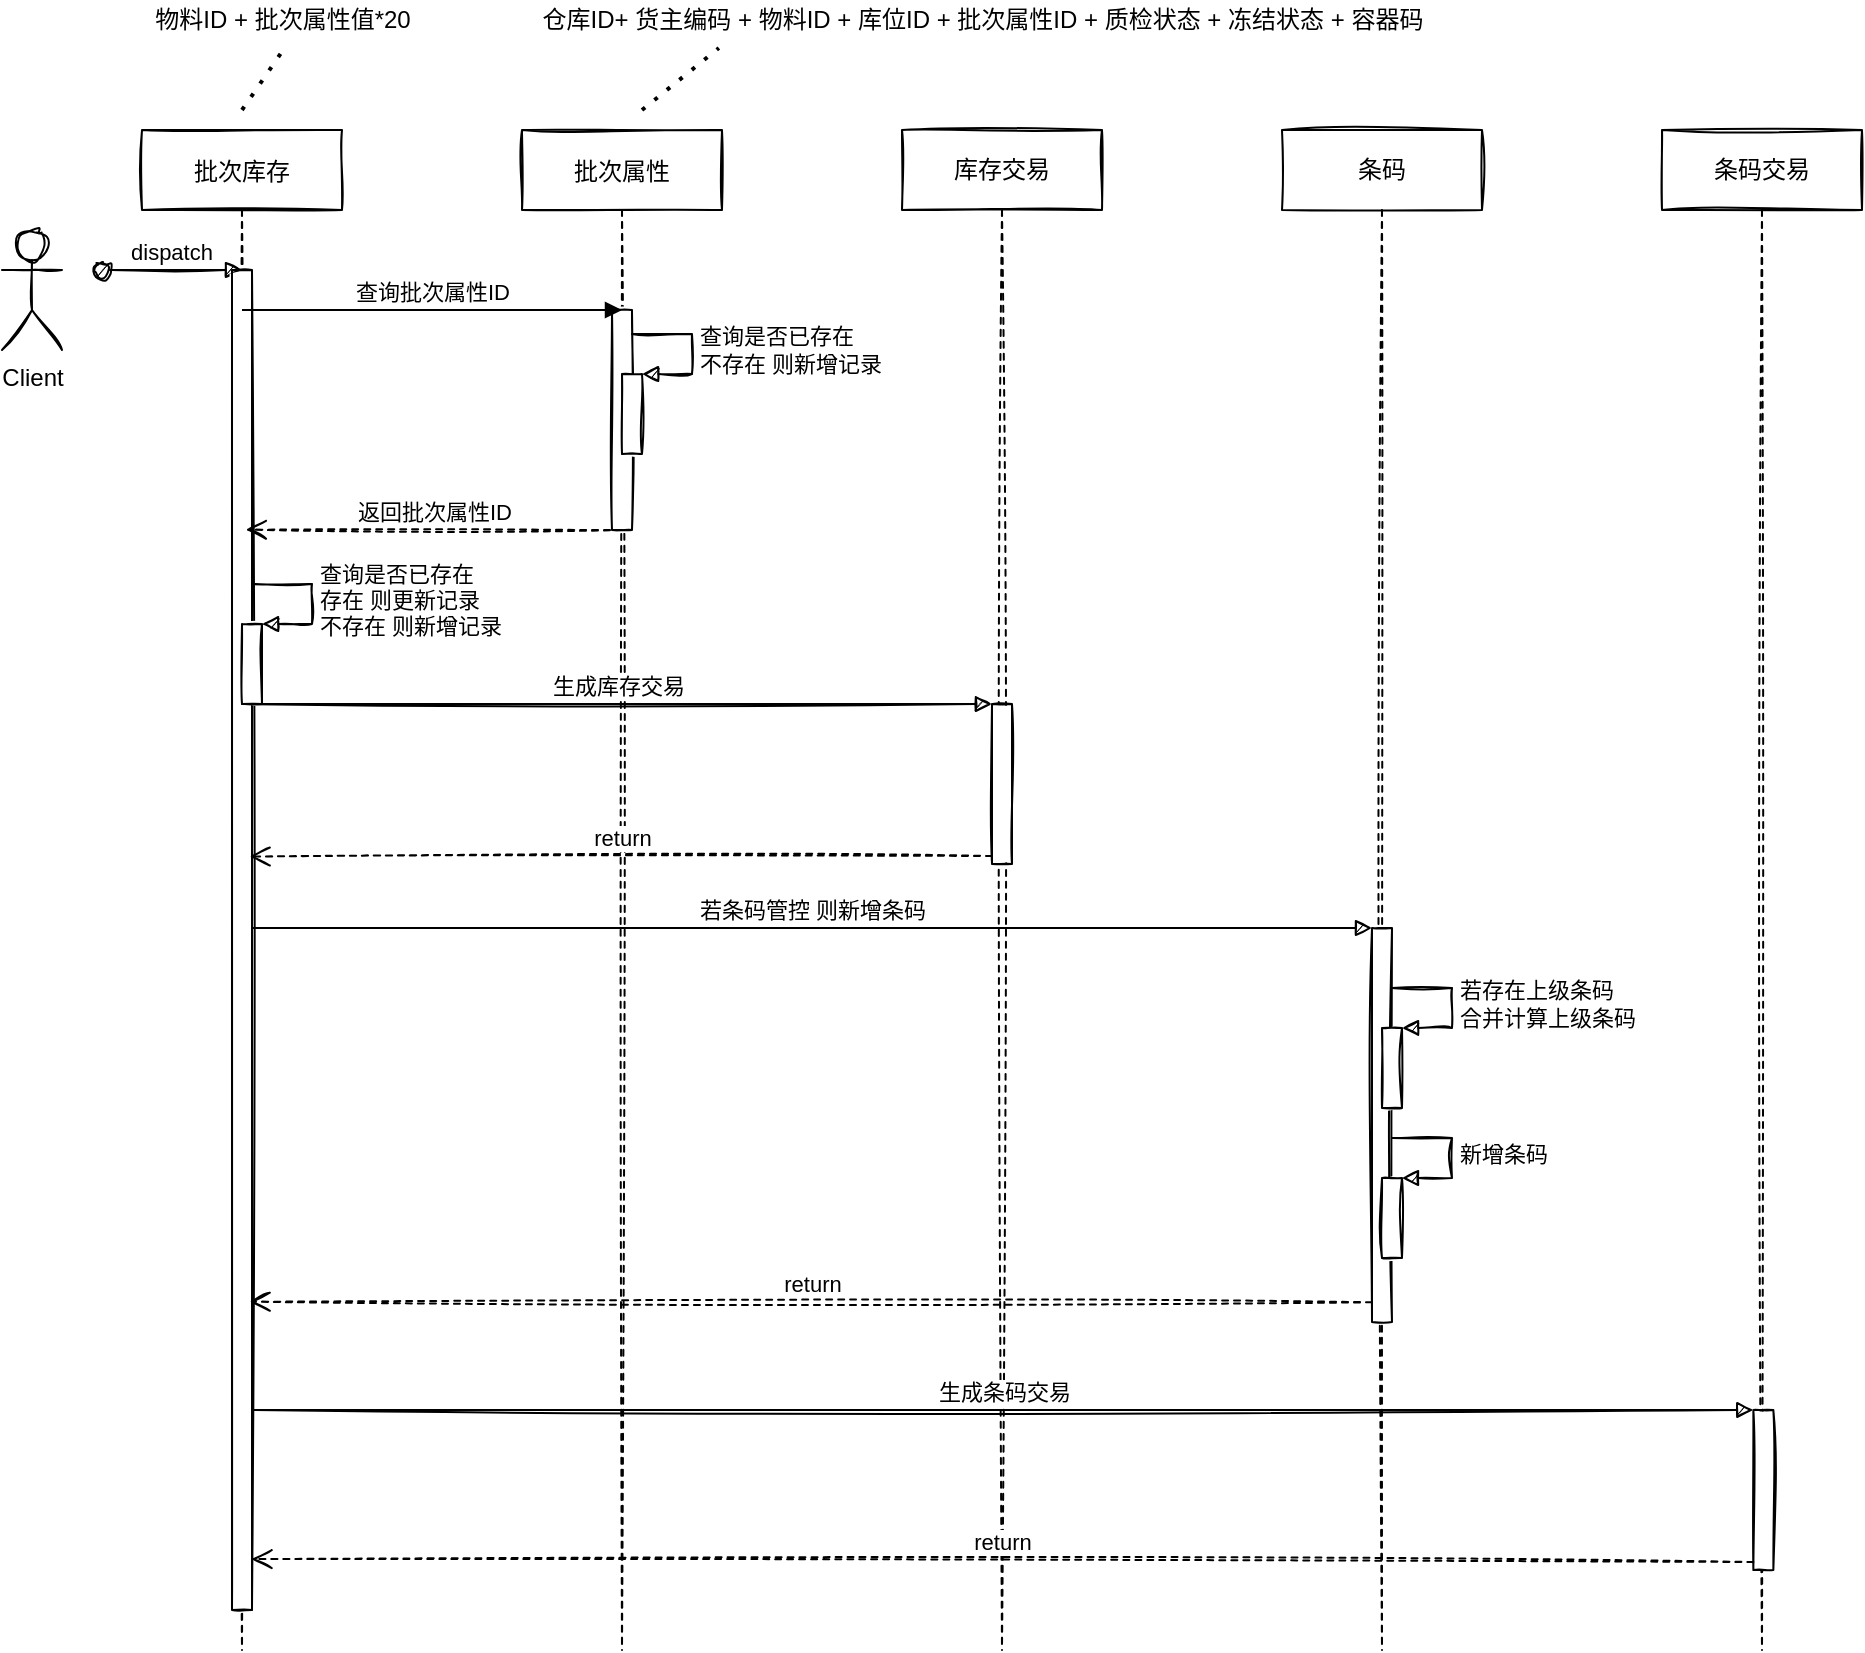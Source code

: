 <mxfile version="14.8.6" type="github">
  <diagram id="kgpKYQtTHZ0yAKxKKP6v" name="库存新增">
    <mxGraphModel dx="1221" dy="684" grid="1" gridSize="10" guides="1" tooltips="1" connect="1" arrows="1" fold="1" page="1" pageScale="1" pageWidth="1100" pageHeight="850" math="0" shadow="0">
      <root>
        <mxCell id="0" />
        <mxCell id="1" parent="0" />
        <mxCell id="3nuBFxr9cyL0pnOWT2aG-1" value="批次属性" style="shape=umlLifeline;perimeter=lifelinePerimeter;container=1;collapsible=0;recursiveResize=0;rounded=0;shadow=0;strokeWidth=1;sketch=1;" parent="1" vertex="1">
          <mxGeometry x="310" y="80" width="100" height="760" as="geometry" />
        </mxCell>
        <mxCell id="3nuBFxr9cyL0pnOWT2aG-2" value="" style="points=[];perimeter=orthogonalPerimeter;rounded=0;shadow=0;strokeWidth=1;sketch=1;" parent="3nuBFxr9cyL0pnOWT2aG-1" vertex="1">
          <mxGeometry x="45" y="90" width="10" height="110" as="geometry" />
        </mxCell>
        <mxCell id="3nuBFxr9cyL0pnOWT2aG-3" value="dispatch" style="verticalAlign=bottom;startArrow=oval;endArrow=block;startSize=8;shadow=0;strokeWidth=1;sketch=1;" parent="3nuBFxr9cyL0pnOWT2aG-1" edge="1">
          <mxGeometry relative="1" as="geometry">
            <mxPoint x="-210" y="70" as="sourcePoint" />
            <mxPoint x="-140" y="70" as="targetPoint" />
          </mxGeometry>
        </mxCell>
        <mxCell id="khmbYB6SYAyQ8i3GjKcN-26" value="" style="html=1;points=[];perimeter=orthogonalPerimeter;sketch=1;" vertex="1" parent="3nuBFxr9cyL0pnOWT2aG-1">
          <mxGeometry x="50" y="122" width="10" height="40" as="geometry" />
        </mxCell>
        <mxCell id="khmbYB6SYAyQ8i3GjKcN-27" value="查询是否已存在&lt;br&gt;不存在 则新增记录" style="edgeStyle=orthogonalEdgeStyle;html=1;align=left;spacingLeft=2;endArrow=block;rounded=0;entryX=1;entryY=0;sketch=1;" edge="1" target="khmbYB6SYAyQ8i3GjKcN-26" parent="3nuBFxr9cyL0pnOWT2aG-1">
          <mxGeometry relative="1" as="geometry">
            <mxPoint x="55" y="102" as="sourcePoint" />
            <Array as="points">
              <mxPoint x="85" y="102" />
            </Array>
          </mxGeometry>
        </mxCell>
        <mxCell id="3nuBFxr9cyL0pnOWT2aG-5" value="批次库存" style="shape=umlLifeline;perimeter=lifelinePerimeter;container=1;collapsible=0;recursiveResize=0;rounded=0;shadow=0;strokeWidth=1;sketch=1;" parent="1" vertex="1">
          <mxGeometry x="120" y="80" width="100" height="760" as="geometry" />
        </mxCell>
        <mxCell id="khmbYB6SYAyQ8i3GjKcN-40" value="" style="html=1;points=[];perimeter=orthogonalPerimeter;sketch=1;" vertex="1" parent="3nuBFxr9cyL0pnOWT2aG-5">
          <mxGeometry x="45" y="70" width="10" height="670" as="geometry" />
        </mxCell>
        <mxCell id="khmbYB6SYAyQ8i3GjKcN-44" value="" style="html=1;points=[];perimeter=orthogonalPerimeter;sketch=1;" vertex="1" parent="3nuBFxr9cyL0pnOWT2aG-5">
          <mxGeometry x="50" y="247" width="10" height="40" as="geometry" />
        </mxCell>
        <mxCell id="khmbYB6SYAyQ8i3GjKcN-45" value="查询是否已存在&lt;br&gt;存在 则更新记录&lt;br&gt;不存在 则新增记录" style="edgeStyle=orthogonalEdgeStyle;html=1;align=left;spacingLeft=2;endArrow=block;rounded=0;entryX=1;entryY=0;sketch=1;" edge="1" target="khmbYB6SYAyQ8i3GjKcN-44" parent="3nuBFxr9cyL0pnOWT2aG-5">
          <mxGeometry relative="1" as="geometry">
            <mxPoint x="55" y="227" as="sourcePoint" />
            <Array as="points">
              <mxPoint x="85" y="227" />
            </Array>
          </mxGeometry>
        </mxCell>
        <mxCell id="khmbYB6SYAyQ8i3GjKcN-56" value="查询批次属性ID" style="html=1;verticalAlign=bottom;endArrow=block;" edge="1" parent="3nuBFxr9cyL0pnOWT2aG-5">
          <mxGeometry width="80" relative="1" as="geometry">
            <mxPoint x="50" y="90" as="sourcePoint" />
            <mxPoint x="240" y="90" as="targetPoint" />
          </mxGeometry>
        </mxCell>
        <mxCell id="khmbYB6SYAyQ8i3GjKcN-1" value="Client" style="shape=umlActor;verticalLabelPosition=bottom;verticalAlign=top;html=1;outlineConnect=0;sketch=1;" vertex="1" parent="1">
          <mxGeometry x="50" y="130" width="30" height="60" as="geometry" />
        </mxCell>
        <mxCell id="khmbYB6SYAyQ8i3GjKcN-18" value="物料ID + 批次属性值*20" style="text;html=1;align=center;verticalAlign=middle;resizable=0;points=[];autosize=1;strokeColor=none;" vertex="1" parent="1">
          <mxGeometry x="120" y="15" width="140" height="20" as="geometry" />
        </mxCell>
        <mxCell id="khmbYB6SYAyQ8i3GjKcN-19" value="仓库ID+ 货主编码&amp;nbsp;+ 物料ID + 库位ID + 批次属性ID + 质检状态 + 冻结状态 + 容器码" style="text;html=1;align=center;verticalAlign=middle;resizable=0;points=[];autosize=1;strokeColor=none;" vertex="1" parent="1">
          <mxGeometry x="310" y="15" width="460" height="20" as="geometry" />
        </mxCell>
        <mxCell id="khmbYB6SYAyQ8i3GjKcN-46" value="库存交易" style="shape=umlLifeline;perimeter=lifelinePerimeter;whiteSpace=wrap;html=1;container=1;collapsible=0;recursiveResize=0;outlineConnect=0;sketch=1;" vertex="1" parent="1">
          <mxGeometry x="500" y="80" width="100" height="760" as="geometry" />
        </mxCell>
        <mxCell id="khmbYB6SYAyQ8i3GjKcN-69" value="" style="html=1;points=[];perimeter=orthogonalPerimeter;sketch=1;" vertex="1" parent="khmbYB6SYAyQ8i3GjKcN-46">
          <mxGeometry x="45" y="287" width="10" height="80" as="geometry" />
        </mxCell>
        <mxCell id="khmbYB6SYAyQ8i3GjKcN-48" value="" style="endArrow=none;dashed=1;html=1;dashPattern=1 3;strokeWidth=2;entryX=0.517;entryY=1.12;entryDx=0;entryDy=0;entryPerimeter=0;" edge="1" parent="1" target="khmbYB6SYAyQ8i3GjKcN-18">
          <mxGeometry width="50" height="50" relative="1" as="geometry">
            <mxPoint x="170" y="70" as="sourcePoint" />
            <mxPoint x="90" y="40" as="targetPoint" />
          </mxGeometry>
        </mxCell>
        <mxCell id="khmbYB6SYAyQ8i3GjKcN-49" value="" style="endArrow=none;dashed=1;html=1;dashPattern=1 3;strokeWidth=2;entryX=0.214;entryY=1.2;entryDx=0;entryDy=0;entryPerimeter=0;" edge="1" parent="1" target="khmbYB6SYAyQ8i3GjKcN-19">
          <mxGeometry width="50" height="50" relative="1" as="geometry">
            <mxPoint x="370" y="70" as="sourcePoint" />
            <mxPoint x="550" y="40" as="targetPoint" />
          </mxGeometry>
        </mxCell>
        <mxCell id="khmbYB6SYAyQ8i3GjKcN-67" value="返回批次属性ID" style="html=1;verticalAlign=bottom;endArrow=open;dashed=1;endSize=8;sketch=1;entryX=0.519;entryY=0.263;entryDx=0;entryDy=0;entryPerimeter=0;" edge="1" parent="1" target="3nuBFxr9cyL0pnOWT2aG-5">
          <mxGeometry relative="1" as="geometry">
            <mxPoint x="360" y="280" as="sourcePoint" />
            <mxPoint x="200" y="280" as="targetPoint" />
          </mxGeometry>
        </mxCell>
        <mxCell id="khmbYB6SYAyQ8i3GjKcN-70" value="生成库存交易" style="html=1;verticalAlign=bottom;endArrow=block;entryX=0;entryY=0;sketch=1;" edge="1" target="khmbYB6SYAyQ8i3GjKcN-69" parent="1" source="3nuBFxr9cyL0pnOWT2aG-5">
          <mxGeometry relative="1" as="geometry">
            <mxPoint x="465" y="367" as="sourcePoint" />
          </mxGeometry>
        </mxCell>
        <mxCell id="khmbYB6SYAyQ8i3GjKcN-71" value="return" style="html=1;verticalAlign=bottom;endArrow=open;dashed=1;endSize=8;exitX=0;exitY=0.95;sketch=1;entryX=0.538;entryY=0.478;entryDx=0;entryDy=0;entryPerimeter=0;" edge="1" source="khmbYB6SYAyQ8i3GjKcN-69" parent="1" target="3nuBFxr9cyL0pnOWT2aG-5">
          <mxGeometry relative="1" as="geometry">
            <mxPoint x="200" y="443" as="targetPoint" />
          </mxGeometry>
        </mxCell>
        <mxCell id="khmbYB6SYAyQ8i3GjKcN-72" value="条码" style="shape=umlLifeline;perimeter=lifelinePerimeter;whiteSpace=wrap;html=1;container=1;collapsible=0;recursiveResize=0;outlineConnect=0;sketch=1;" vertex="1" parent="1">
          <mxGeometry x="690" y="80" width="100" height="760" as="geometry" />
        </mxCell>
        <mxCell id="khmbYB6SYAyQ8i3GjKcN-88" value="" style="group" vertex="1" connectable="0" parent="khmbYB6SYAyQ8i3GjKcN-72">
          <mxGeometry x="45" y="399" width="40" height="197" as="geometry" />
        </mxCell>
        <mxCell id="khmbYB6SYAyQ8i3GjKcN-74" value="" style="html=1;points=[];perimeter=orthogonalPerimeter;sketch=1;" vertex="1" parent="khmbYB6SYAyQ8i3GjKcN-88">
          <mxGeometry width="10" height="197" as="geometry" />
        </mxCell>
        <mxCell id="khmbYB6SYAyQ8i3GjKcN-86" value="" style="group" vertex="1" connectable="0" parent="khmbYB6SYAyQ8i3GjKcN-88">
          <mxGeometry x="5" y="105" width="35" height="60" as="geometry" />
        </mxCell>
        <mxCell id="khmbYB6SYAyQ8i3GjKcN-79" value="" style="html=1;points=[];perimeter=orthogonalPerimeter;sketch=1;" vertex="1" parent="khmbYB6SYAyQ8i3GjKcN-86">
          <mxGeometry y="20" width="10" height="40" as="geometry" />
        </mxCell>
        <mxCell id="khmbYB6SYAyQ8i3GjKcN-80" value="新增条码" style="edgeStyle=orthogonalEdgeStyle;html=1;align=left;spacingLeft=2;endArrow=block;rounded=0;entryX=1;entryY=0;sketch=1;" edge="1" target="khmbYB6SYAyQ8i3GjKcN-79" parent="khmbYB6SYAyQ8i3GjKcN-86">
          <mxGeometry relative="1" as="geometry">
            <mxPoint x="5" as="sourcePoint" />
            <Array as="points">
              <mxPoint x="35" />
            </Array>
          </mxGeometry>
        </mxCell>
        <mxCell id="khmbYB6SYAyQ8i3GjKcN-87" value="" style="group" vertex="1" connectable="0" parent="khmbYB6SYAyQ8i3GjKcN-88">
          <mxGeometry x="5" y="30" width="35" height="60" as="geometry" />
        </mxCell>
        <mxCell id="khmbYB6SYAyQ8i3GjKcN-77" value="" style="html=1;points=[];perimeter=orthogonalPerimeter;sketch=1;" vertex="1" parent="khmbYB6SYAyQ8i3GjKcN-87">
          <mxGeometry y="20" width="10" height="40" as="geometry" />
        </mxCell>
        <mxCell id="khmbYB6SYAyQ8i3GjKcN-78" value="若存在上级条码&lt;br&gt;合并计算上级条码" style="edgeStyle=orthogonalEdgeStyle;html=1;align=left;spacingLeft=2;endArrow=block;rounded=0;entryX=1;entryY=0;sketch=1;" edge="1" target="khmbYB6SYAyQ8i3GjKcN-77" parent="khmbYB6SYAyQ8i3GjKcN-87">
          <mxGeometry relative="1" as="geometry">
            <mxPoint x="5" as="sourcePoint" />
            <Array as="points">
              <mxPoint x="35" />
            </Array>
          </mxGeometry>
        </mxCell>
        <mxCell id="khmbYB6SYAyQ8i3GjKcN-73" value="条码交易" style="shape=umlLifeline;perimeter=lifelinePerimeter;whiteSpace=wrap;html=1;container=1;collapsible=0;recursiveResize=0;outlineConnect=0;sketch=1;" vertex="1" parent="1">
          <mxGeometry x="880" y="80" width="100" height="760" as="geometry" />
        </mxCell>
        <mxCell id="khmbYB6SYAyQ8i3GjKcN-75" value="若条码管控 则新增条码" style="html=1;verticalAlign=bottom;endArrow=block;entryX=0;entryY=0;sketch=1;" edge="1" target="khmbYB6SYAyQ8i3GjKcN-74" parent="1">
          <mxGeometry relative="1" as="geometry">
            <mxPoint x="175" y="479" as="sourcePoint" />
          </mxGeometry>
        </mxCell>
        <mxCell id="khmbYB6SYAyQ8i3GjKcN-76" value="return" style="html=1;verticalAlign=bottom;endArrow=open;dashed=1;endSize=8;exitX=0;exitY=0.95;sketch=1;entryX=0.538;entryY=0.763;entryDx=0;entryDy=0;entryPerimeter=0;" edge="1" source="khmbYB6SYAyQ8i3GjKcN-74" parent="1">
          <mxGeometry relative="1" as="geometry">
            <mxPoint x="173.8" y="665.88" as="targetPoint" />
          </mxGeometry>
        </mxCell>
        <mxCell id="khmbYB6SYAyQ8i3GjKcN-81" value="" style="html=1;points=[];perimeter=orthogonalPerimeter;sketch=1;" vertex="1" parent="1">
          <mxGeometry x="925.68" y="720" width="10" height="80" as="geometry" />
        </mxCell>
        <mxCell id="khmbYB6SYAyQ8i3GjKcN-82" value="生成条码交易" style="html=1;verticalAlign=bottom;endArrow=block;entryX=0;entryY=0;sketch=1;" edge="1" parent="1" target="khmbYB6SYAyQ8i3GjKcN-81" source="khmbYB6SYAyQ8i3GjKcN-40">
          <mxGeometry relative="1" as="geometry">
            <mxPoint x="560.004" y="720" as="sourcePoint" />
          </mxGeometry>
        </mxCell>
        <mxCell id="khmbYB6SYAyQ8i3GjKcN-83" value="return" style="html=1;verticalAlign=bottom;endArrow=open;dashed=1;endSize=8;exitX=0;exitY=0.95;sketch=1;entryX=0.976;entryY=0.962;entryDx=0;entryDy=0;entryPerimeter=0;" edge="1" parent="1" source="khmbYB6SYAyQ8i3GjKcN-81" target="khmbYB6SYAyQ8i3GjKcN-40">
          <mxGeometry relative="1" as="geometry">
            <mxPoint x="180" y="796" as="targetPoint" />
          </mxGeometry>
        </mxCell>
      </root>
    </mxGraphModel>
  </diagram>
</mxfile>
